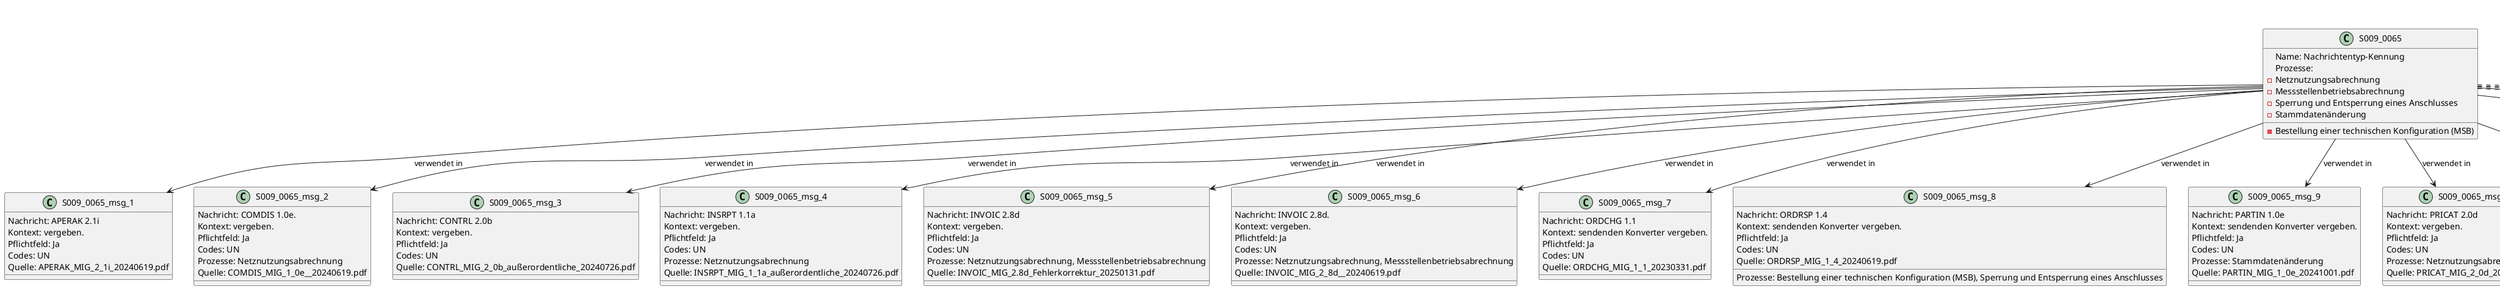 @startuml
title Datenatlas – S009:0065
class S009_0065 {
  Name: Nachrichtentyp-Kennung
  Prozesse:
    - Netznutzungsabrechnung
    - Messstellenbetriebsabrechnung
    - Bestellung einer technischen Konfiguration (MSB)
    - Sperrung und Entsperrung eines Anschlusses
    - Stammdatenänderung
}
class S009_0065_msg_1 {
  Nachricht: APERAK 2.1i
  Kontext: vergeben.
  Pflichtfeld: Ja
  Codes: UN
  Quelle: APERAK_MIG_2_1i_20240619.pdf
}
S009_0065 --> S009_0065_msg_1 : verwendet in
class S009_0065_msg_2 {
  Nachricht: COMDIS 1.0e.
  Kontext: vergeben.
  Pflichtfeld: Ja
  Codes: UN
  Prozesse: Netznutzungsabrechnung
  Quelle: COMDIS_MIG_1_0e__20240619.pdf
}
S009_0065 --> S009_0065_msg_2 : verwendet in
class S009_0065_msg_3 {
  Nachricht: CONTRL 2.0b
  Kontext: vergeben.
  Pflichtfeld: Ja
  Codes: UN
  Quelle: CONTRL_MIG_2_0b_außerordentliche_20240726.pdf
}
S009_0065 --> S009_0065_msg_3 : verwendet in
class S009_0065_msg_4 {
  Nachricht: INSRPT 1.1a
  Kontext: vergeben.
  Pflichtfeld: Ja
  Codes: UN
  Prozesse: Netznutzungsabrechnung
  Quelle: INSRPT_MIG_1_1a_außerordentliche_20240726.pdf
}
S009_0065 --> S009_0065_msg_4 : verwendet in
class S009_0065_msg_5 {
  Nachricht: INVOIC 2.8d
  Kontext: vergeben.
  Pflichtfeld: Ja
  Codes: UN
  Prozesse: Netznutzungsabrechnung, Messstellenbetriebsabrechnung
  Quelle: INVOIC_MIG_2.8d_Fehlerkorrektur_20250131.pdf
}
S009_0065 --> S009_0065_msg_5 : verwendet in
class S009_0065_msg_6 {
  Nachricht: INVOIC 2.8d.
  Kontext: vergeben.
  Pflichtfeld: Ja
  Codes: UN
  Prozesse: Netznutzungsabrechnung, Messstellenbetriebsabrechnung
  Quelle: INVOIC_MIG_2_8d__20240619.pdf
}
S009_0065 --> S009_0065_msg_6 : verwendet in
class S009_0065_msg_7 {
  Nachricht: ORDCHG 1.1
  Kontext: sendenden Konverter vergeben.
  Pflichtfeld: Ja
  Codes: UN
  Quelle: ORDCHG_MIG_1_1_20230331.pdf
}
S009_0065 --> S009_0065_msg_7 : verwendet in
class S009_0065_msg_8 {
  Nachricht: ORDRSP 1.4
  Kontext: sendenden Konverter vergeben.
  Pflichtfeld: Ja
  Codes: UN
  Prozesse: Bestellung einer technischen Konfiguration (MSB), Sperrung und Entsperrung eines Anschlusses
  Quelle: ORDRSP_MIG_1_4_20240619.pdf
}
S009_0065 --> S009_0065_msg_8 : verwendet in
class S009_0065_msg_9 {
  Nachricht: PARTIN 1.0e
  Kontext: sendenden Konverter vergeben.
  Pflichtfeld: Ja
  Codes: UN
  Prozesse: Stammdatenänderung
  Quelle: PARTIN_MIG_1_0e_20241001.pdf
}
S009_0065 --> S009_0065_msg_9 : verwendet in
class S009_0065_msg_10 {
  Nachricht: PRICAT 2.0d
  Kontext: vergeben.
  Pflichtfeld: Ja
  Codes: UN
  Prozesse: Netznutzungsabrechnung
  Quelle: PRICAT_MIG_2_0d_20240619.pdf
}
S009_0065 --> S009_0065_msg_10 : verwendet in
class S009_0065_msg_11 {
  Nachricht: QUOTES 1.3a
  Kontext: sendenden Konverter vergeben.
  Pflichtfeld: Ja
  Codes: UN
  Prozesse: Bestellung einer technischen Konfiguration (MSB), Sperrung und Entsperrung eines Anschlusses
  Quelle: QUOTES_MIG_1_3a_Fehlerkorrektur_20241213.pdf
}
S009_0065 --> S009_0065_msg_11 : verwendet in
class S009_0065_msg_12 {
  Nachricht: REMADV 2.9c
  Kontext: vergeben.
  Pflichtfeld: Ja
  Codes: UN
  Prozesse: Netznutzungsabrechnung
  Quelle: REMADV_MIG_2.9c_außerordentliche_20240726.pdf
}
S009_0065 --> S009_0065_msg_12 : verwendet in
class S009_0065_msg_13 {
  Nachricht: REQOTE 1.3b
  Kontext: sendenden Konverter vergeben.
  Pflichtfeld: Ja
  Codes: UN
  Prozesse: Bestellung einer technischen Konfiguration (MSB)
  Quelle: REQOTE_MIG_1_3b_20241001.pdf
}
S009_0065 --> S009_0065_msg_13 : verwendet in
class S009_0065_proc_1 <<process>> {
  Netznutzungsabrechnung
  Gesetze: StromNEV, StromNZV
  Zusammenfassung: Wie funktioniert die Netznutzungsabrechnung zwischen Netzbetreiber und Lieferant?
}
S009_0065 ..> S009_0065_proc_1 : eingebettet in
class S009_0065_proc_2 <<process>> {
  Messstellenbetriebsabrechnung
  Gesetze: MsbG
  Zusammenfassung: Beschreibe den Prozess der Abrechnung von Messstellenbetriebsleistungen.
}
S009_0065 ..> S009_0065_proc_2 : eingebettet in
class S009_0065_proc_3 <<process>> {
  Bestellung einer technischen Konfiguration (MSB)
  Gesetze: MsbG, EnWG
  Zusammenfassung: Erläutere den Prozess zur Bestellung einer spezifischen technischen Konfiguration bei einem Messstellenbetreiber, beispielsweise für ein intelligentes Messsystem.
}
S009_0065 ..> S009_0065_proc_3 : eingebettet in
class S009_0065_proc_4 <<process>> {
  Sperrung und Entsperrung eines Anschlusses
  Gesetze: StromGVV
  Zusammenfassung: Beschreibe den End-to-End-Prozess für die Sperrung und Wiederherstellung eines Netzanschlusses.
}
S009_0065 ..> S009_0065_proc_4 : eingebettet in
class S009_0065_proc_5 <<process>> {
  Stammdatenänderung
  Zusammenfassung: Wie wird eine Stammdatenänderung an einer Marktlokation, wie z.B.
}
S009_0065 ..> S009_0065_proc_5 : eingebettet in
@enduml